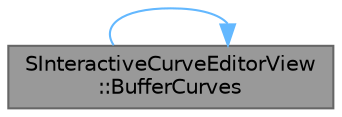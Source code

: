 digraph "SInteractiveCurveEditorView::BufferCurves"
{
 // INTERACTIVE_SVG=YES
 // LATEX_PDF_SIZE
  bgcolor="transparent";
  edge [fontname=Helvetica,fontsize=10,labelfontname=Helvetica,labelfontsize=10];
  node [fontname=Helvetica,fontsize=10,shape=box,height=0.2,width=0.4];
  rankdir="LR";
  Node1 [id="Node000001",label="SInteractiveCurveEditorView\l::BufferCurves",height=0.2,width=0.4,color="gray40", fillcolor="grey60", style="filled", fontcolor="black",tooltip="Copy the curves from this view and set them as the Curve Editor's buffered curve support."];
  Node1 -> Node1 [id="edge1_Node000001_Node000001",color="steelblue1",style="solid",tooltip=" "];
}
